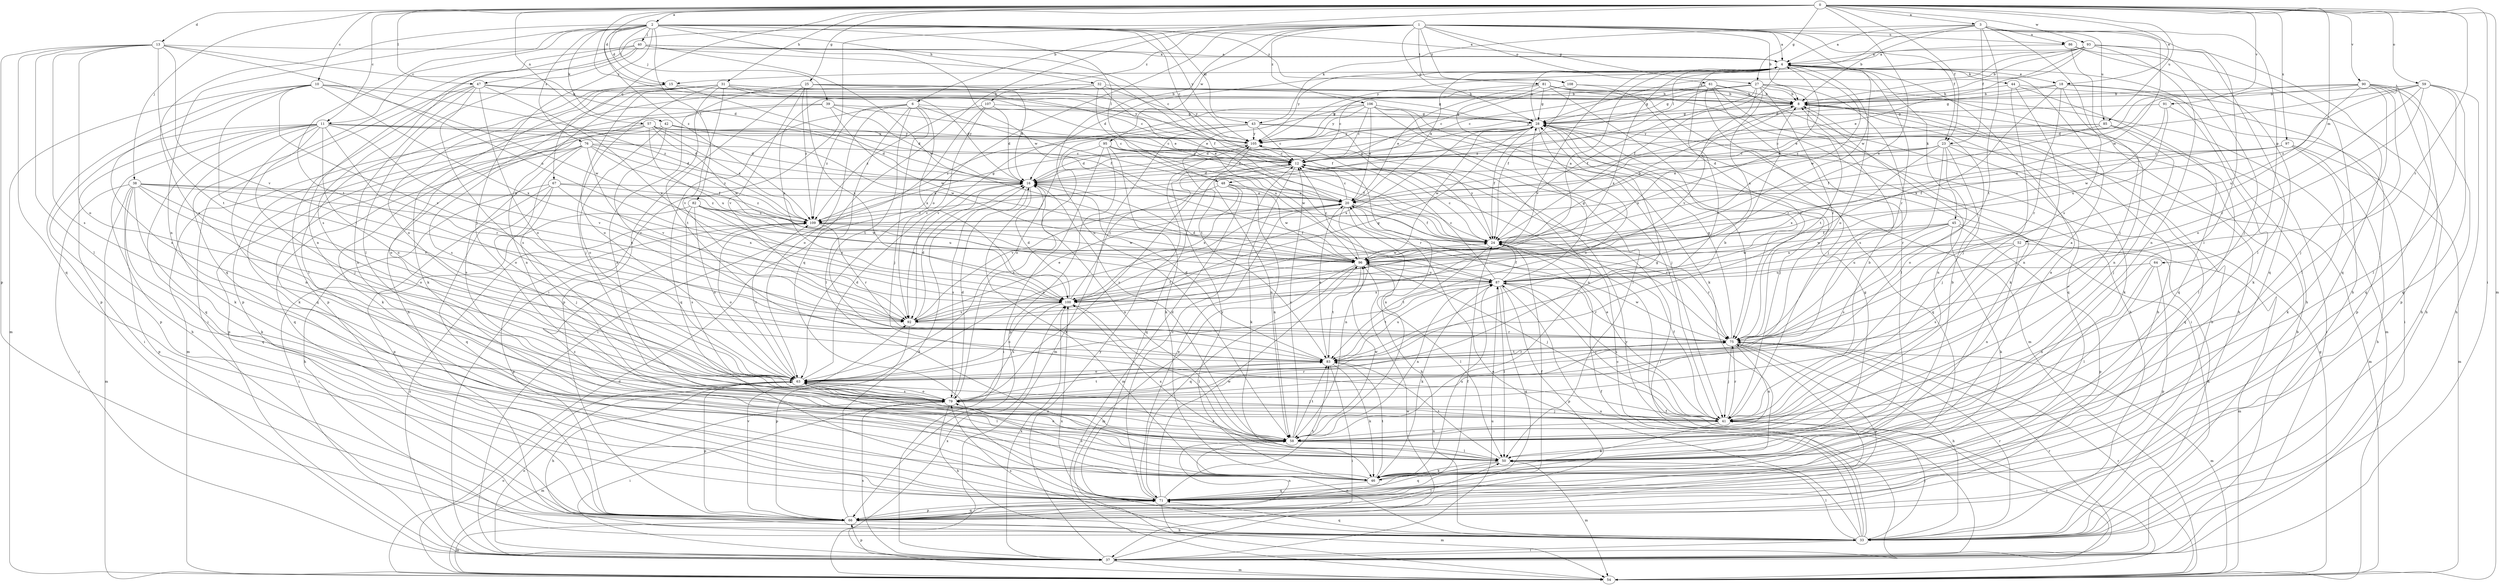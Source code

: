 strict digraph  {
0;
1;
2;
3;
4;
6;
8;
10;
11;
12;
13;
15;
16;
18;
20;
23;
24;
25;
27;
28;
31;
32;
33;
37;
38;
39;
40;
41;
42;
43;
44;
45;
46;
47;
48;
50;
52;
54;
57;
58;
59;
61;
63;
64;
66;
67;
71;
75;
76;
79;
81;
82;
83;
85;
86;
87;
90;
91;
92;
93;
95;
96;
97;
100;
105;
106;
107;
108;
109;
0 -> 2  [label=a];
0 -> 3  [label=a];
0 -> 6  [label=b];
0 -> 10  [label=c];
0 -> 11  [label=c];
0 -> 13  [label=d];
0 -> 15  [label=d];
0 -> 18  [label=e];
0 -> 23  [label=f];
0 -> 25  [label=g];
0 -> 27  [label=g];
0 -> 31  [label=h];
0 -> 37  [label=i];
0 -> 38  [label=j];
0 -> 47  [label=l];
0 -> 52  [label=m];
0 -> 54  [label=m];
0 -> 57  [label=n];
0 -> 59  [label=o];
0 -> 67  [label=q];
0 -> 75  [label=r];
0 -> 85  [label=u];
0 -> 90  [label=v];
0 -> 91  [label=v];
0 -> 93  [label=w];
0 -> 97  [label=x];
0 -> 100  [label=x];
0 -> 105  [label=y];
1 -> 4  [label=a];
1 -> 8  [label=b];
1 -> 23  [label=f];
1 -> 27  [label=g];
1 -> 28  [label=g];
1 -> 37  [label=i];
1 -> 47  [label=l];
1 -> 58  [label=n];
1 -> 61  [label=o];
1 -> 63  [label=o];
1 -> 71  [label=q];
1 -> 81  [label=t];
1 -> 85  [label=u];
1 -> 86  [label=u];
1 -> 95  [label=w];
1 -> 96  [label=w];
1 -> 106  [label=z];
1 -> 107  [label=z];
1 -> 108  [label=z];
2 -> 4  [label=a];
2 -> 11  [label=c];
2 -> 12  [label=c];
2 -> 15  [label=d];
2 -> 32  [label=h];
2 -> 39  [label=j];
2 -> 40  [label=j];
2 -> 41  [label=j];
2 -> 42  [label=k];
2 -> 43  [label=k];
2 -> 48  [label=l];
2 -> 58  [label=n];
2 -> 76  [label=s];
2 -> 79  [label=s];
2 -> 82  [label=t];
2 -> 83  [label=t];
2 -> 96  [label=w];
2 -> 105  [label=y];
2 -> 108  [label=z];
2 -> 109  [label=z];
3 -> 4  [label=a];
3 -> 8  [label=b];
3 -> 23  [label=f];
3 -> 43  [label=k];
3 -> 48  [label=l];
3 -> 50  [label=l];
3 -> 64  [label=p];
3 -> 79  [label=s];
3 -> 83  [label=t];
3 -> 86  [label=u];
3 -> 96  [label=w];
4 -> 15  [label=d];
4 -> 16  [label=d];
4 -> 18  [label=e];
4 -> 24  [label=f];
4 -> 33  [label=h];
4 -> 44  [label=k];
4 -> 45  [label=k];
4 -> 63  [label=o];
4 -> 75  [label=r];
4 -> 83  [label=t];
4 -> 92  [label=v];
4 -> 96  [label=w];
4 -> 100  [label=x];
4 -> 105  [label=y];
6 -> 28  [label=g];
6 -> 41  [label=j];
6 -> 50  [label=l];
6 -> 63  [label=o];
6 -> 71  [label=q];
6 -> 83  [label=t];
6 -> 87  [label=u];
6 -> 100  [label=x];
6 -> 109  [label=z];
8 -> 28  [label=g];
8 -> 37  [label=i];
8 -> 46  [label=k];
8 -> 58  [label=n];
8 -> 100  [label=x];
8 -> 105  [label=y];
10 -> 8  [label=b];
10 -> 54  [label=m];
10 -> 66  [label=p];
10 -> 79  [label=s];
10 -> 83  [label=t];
10 -> 92  [label=v];
10 -> 96  [label=w];
10 -> 100  [label=x];
10 -> 109  [label=z];
11 -> 12  [label=c];
11 -> 16  [label=d];
11 -> 33  [label=h];
11 -> 37  [label=i];
11 -> 41  [label=j];
11 -> 46  [label=k];
11 -> 58  [label=n];
11 -> 63  [label=o];
11 -> 66  [label=p];
11 -> 71  [label=q];
11 -> 75  [label=r];
11 -> 92  [label=v];
11 -> 105  [label=y];
12 -> 16  [label=d];
12 -> 37  [label=i];
12 -> 46  [label=k];
12 -> 58  [label=n];
12 -> 71  [label=q];
12 -> 79  [label=s];
13 -> 4  [label=a];
13 -> 16  [label=d];
13 -> 50  [label=l];
13 -> 63  [label=o];
13 -> 66  [label=p];
13 -> 71  [label=q];
13 -> 79  [label=s];
13 -> 83  [label=t];
13 -> 87  [label=u];
13 -> 92  [label=v];
15 -> 8  [label=b];
15 -> 24  [label=f];
15 -> 50  [label=l];
15 -> 63  [label=o];
15 -> 105  [label=y];
16 -> 20  [label=e];
16 -> 28  [label=g];
16 -> 46  [label=k];
16 -> 58  [label=n];
16 -> 79  [label=s];
16 -> 92  [label=v];
18 -> 8  [label=b];
18 -> 28  [label=g];
18 -> 33  [label=h];
18 -> 46  [label=k];
18 -> 58  [label=n];
18 -> 75  [label=r];
18 -> 100  [label=x];
20 -> 4  [label=a];
20 -> 12  [label=c];
20 -> 24  [label=f];
20 -> 33  [label=h];
20 -> 58  [label=n];
20 -> 63  [label=o];
20 -> 75  [label=r];
20 -> 109  [label=z];
23 -> 12  [label=c];
23 -> 16  [label=d];
23 -> 20  [label=e];
23 -> 41  [label=j];
23 -> 54  [label=m];
23 -> 63  [label=o];
23 -> 71  [label=q];
23 -> 75  [label=r];
23 -> 100  [label=x];
24 -> 4  [label=a];
24 -> 8  [label=b];
24 -> 12  [label=c];
24 -> 75  [label=r];
24 -> 83  [label=t];
24 -> 96  [label=w];
24 -> 105  [label=y];
25 -> 8  [label=b];
25 -> 16  [label=d];
25 -> 24  [label=f];
25 -> 58  [label=n];
25 -> 66  [label=p];
25 -> 92  [label=v];
25 -> 100  [label=x];
25 -> 109  [label=z];
27 -> 8  [label=b];
27 -> 24  [label=f];
27 -> 28  [label=g];
27 -> 33  [label=h];
27 -> 75  [label=r];
27 -> 79  [label=s];
27 -> 83  [label=t];
27 -> 87  [label=u];
27 -> 92  [label=v];
27 -> 105  [label=y];
27 -> 109  [label=z];
28 -> 4  [label=a];
28 -> 16  [label=d];
28 -> 24  [label=f];
28 -> 41  [label=j];
28 -> 63  [label=o];
28 -> 71  [label=q];
28 -> 75  [label=r];
28 -> 96  [label=w];
28 -> 100  [label=x];
28 -> 105  [label=y];
31 -> 8  [label=b];
31 -> 12  [label=c];
31 -> 16  [label=d];
31 -> 28  [label=g];
31 -> 33  [label=h];
31 -> 41  [label=j];
31 -> 46  [label=k];
31 -> 58  [label=n];
31 -> 63  [label=o];
31 -> 83  [label=t];
31 -> 92  [label=v];
32 -> 8  [label=b];
32 -> 20  [label=e];
32 -> 24  [label=f];
32 -> 66  [label=p];
32 -> 100  [label=x];
32 -> 105  [label=y];
33 -> 8  [label=b];
33 -> 20  [label=e];
33 -> 24  [label=f];
33 -> 37  [label=i];
33 -> 41  [label=j];
33 -> 50  [label=l];
33 -> 58  [label=n];
33 -> 71  [label=q];
33 -> 75  [label=r];
33 -> 79  [label=s];
33 -> 87  [label=u];
33 -> 100  [label=x];
33 -> 105  [label=y];
37 -> 8  [label=b];
37 -> 12  [label=c];
37 -> 54  [label=m];
37 -> 63  [label=o];
37 -> 66  [label=p];
37 -> 75  [label=r];
37 -> 79  [label=s];
37 -> 87  [label=u];
37 -> 96  [label=w];
37 -> 100  [label=x];
37 -> 105  [label=y];
37 -> 109  [label=z];
38 -> 20  [label=e];
38 -> 37  [label=i];
38 -> 46  [label=k];
38 -> 54  [label=m];
38 -> 63  [label=o];
38 -> 66  [label=p];
38 -> 71  [label=q];
38 -> 92  [label=v];
38 -> 100  [label=x];
38 -> 109  [label=z];
39 -> 16  [label=d];
39 -> 20  [label=e];
39 -> 28  [label=g];
39 -> 71  [label=q];
39 -> 79  [label=s];
39 -> 96  [label=w];
40 -> 4  [label=a];
40 -> 12  [label=c];
40 -> 24  [label=f];
40 -> 50  [label=l];
40 -> 58  [label=n];
40 -> 71  [label=q];
40 -> 79  [label=s];
40 -> 96  [label=w];
41 -> 4  [label=a];
41 -> 8  [label=b];
41 -> 20  [label=e];
41 -> 24  [label=f];
41 -> 37  [label=i];
41 -> 46  [label=k];
41 -> 58  [label=n];
41 -> 75  [label=r];
41 -> 87  [label=u];
42 -> 16  [label=d];
42 -> 46  [label=k];
42 -> 63  [label=o];
42 -> 75  [label=r];
42 -> 96  [label=w];
42 -> 105  [label=y];
43 -> 12  [label=c];
43 -> 41  [label=j];
43 -> 54  [label=m];
43 -> 58  [label=n];
43 -> 63  [label=o];
43 -> 105  [label=y];
43 -> 109  [label=z];
44 -> 8  [label=b];
44 -> 37  [label=i];
44 -> 41  [label=j];
44 -> 58  [label=n];
44 -> 71  [label=q];
45 -> 24  [label=f];
45 -> 33  [label=h];
45 -> 46  [label=k];
45 -> 66  [label=p];
45 -> 79  [label=s];
45 -> 87  [label=u];
45 -> 96  [label=w];
46 -> 4  [label=a];
46 -> 71  [label=q];
46 -> 79  [label=s];
46 -> 83  [label=t];
46 -> 87  [label=u];
46 -> 105  [label=y];
46 -> 109  [label=z];
47 -> 8  [label=b];
47 -> 20  [label=e];
47 -> 37  [label=i];
47 -> 58  [label=n];
47 -> 63  [label=o];
47 -> 66  [label=p];
47 -> 79  [label=s];
47 -> 100  [label=x];
48 -> 20  [label=e];
48 -> 54  [label=m];
48 -> 58  [label=n];
48 -> 92  [label=v];
48 -> 96  [label=w];
48 -> 100  [label=x];
50 -> 8  [label=b];
50 -> 28  [label=g];
50 -> 46  [label=k];
50 -> 54  [label=m];
50 -> 63  [label=o];
50 -> 71  [label=q];
50 -> 83  [label=t];
50 -> 100  [label=x];
52 -> 54  [label=m];
52 -> 58  [label=n];
52 -> 79  [label=s];
52 -> 87  [label=u];
52 -> 96  [label=w];
54 -> 16  [label=d];
54 -> 24  [label=f];
54 -> 28  [label=g];
54 -> 63  [label=o];
54 -> 75  [label=r];
54 -> 100  [label=x];
57 -> 12  [label=c];
57 -> 16  [label=d];
57 -> 46  [label=k];
57 -> 54  [label=m];
57 -> 63  [label=o];
57 -> 87  [label=u];
57 -> 96  [label=w];
57 -> 105  [label=y];
57 -> 109  [label=z];
58 -> 12  [label=c];
58 -> 16  [label=d];
58 -> 50  [label=l];
58 -> 63  [label=o];
58 -> 79  [label=s];
58 -> 83  [label=t];
58 -> 96  [label=w];
59 -> 8  [label=b];
59 -> 16  [label=d];
59 -> 33  [label=h];
59 -> 50  [label=l];
59 -> 63  [label=o];
59 -> 71  [label=q];
59 -> 75  [label=r];
59 -> 109  [label=z];
61 -> 8  [label=b];
61 -> 12  [label=c];
61 -> 28  [label=g];
61 -> 41  [label=j];
61 -> 46  [label=k];
61 -> 50  [label=l];
61 -> 71  [label=q];
63 -> 8  [label=b];
63 -> 16  [label=d];
63 -> 33  [label=h];
63 -> 41  [label=j];
63 -> 50  [label=l];
63 -> 66  [label=p];
63 -> 79  [label=s];
63 -> 109  [label=z];
64 -> 50  [label=l];
64 -> 58  [label=n];
64 -> 66  [label=p];
64 -> 87  [label=u];
66 -> 8  [label=b];
66 -> 16  [label=d];
66 -> 24  [label=f];
66 -> 33  [label=h];
66 -> 50  [label=l];
66 -> 54  [label=m];
66 -> 58  [label=n];
66 -> 71  [label=q];
66 -> 75  [label=r];
66 -> 92  [label=v];
67 -> 20  [label=e];
67 -> 33  [label=h];
67 -> 41  [label=j];
67 -> 66  [label=p];
67 -> 71  [label=q];
67 -> 100  [label=x];
67 -> 109  [label=z];
71 -> 12  [label=c];
71 -> 20  [label=e];
71 -> 24  [label=f];
71 -> 54  [label=m];
71 -> 66  [label=p];
71 -> 83  [label=t];
71 -> 96  [label=w];
75 -> 28  [label=g];
75 -> 33  [label=h];
75 -> 41  [label=j];
75 -> 54  [label=m];
75 -> 58  [label=n];
75 -> 66  [label=p];
75 -> 83  [label=t];
75 -> 96  [label=w];
76 -> 12  [label=c];
76 -> 16  [label=d];
76 -> 24  [label=f];
76 -> 63  [label=o];
76 -> 66  [label=p];
76 -> 71  [label=q];
76 -> 79  [label=s];
76 -> 92  [label=v];
76 -> 109  [label=z];
79 -> 16  [label=d];
79 -> 28  [label=g];
79 -> 33  [label=h];
79 -> 37  [label=i];
79 -> 41  [label=j];
79 -> 54  [label=m];
79 -> 63  [label=o];
79 -> 75  [label=r];
79 -> 83  [label=t];
81 -> 8  [label=b];
81 -> 12  [label=c];
81 -> 20  [label=e];
81 -> 28  [label=g];
81 -> 33  [label=h];
81 -> 37  [label=i];
81 -> 46  [label=k];
81 -> 54  [label=m];
81 -> 75  [label=r];
82 -> 37  [label=i];
82 -> 63  [label=o];
82 -> 79  [label=s];
82 -> 87  [label=u];
82 -> 96  [label=w];
82 -> 100  [label=x];
82 -> 109  [label=z];
83 -> 16  [label=d];
83 -> 20  [label=e];
83 -> 37  [label=i];
83 -> 46  [label=k];
83 -> 63  [label=o];
83 -> 75  [label=r];
83 -> 87  [label=u];
85 -> 12  [label=c];
85 -> 24  [label=f];
85 -> 41  [label=j];
85 -> 50  [label=l];
85 -> 105  [label=y];
86 -> 4  [label=a];
86 -> 33  [label=h];
86 -> 41  [label=j];
86 -> 71  [label=q];
87 -> 12  [label=c];
87 -> 16  [label=d];
87 -> 24  [label=f];
87 -> 28  [label=g];
87 -> 41  [label=j];
87 -> 46  [label=k];
87 -> 50  [label=l];
87 -> 58  [label=n];
87 -> 66  [label=p];
87 -> 71  [label=q];
87 -> 75  [label=r];
87 -> 83  [label=t];
87 -> 100  [label=x];
90 -> 8  [label=b];
90 -> 20  [label=e];
90 -> 33  [label=h];
90 -> 41  [label=j];
90 -> 50  [label=l];
90 -> 66  [label=p];
90 -> 71  [label=q];
90 -> 87  [label=u];
90 -> 109  [label=z];
91 -> 28  [label=g];
91 -> 66  [label=p];
91 -> 87  [label=u];
91 -> 96  [label=w];
92 -> 16  [label=d];
92 -> 20  [label=e];
92 -> 24  [label=f];
92 -> 28  [label=g];
92 -> 66  [label=p];
92 -> 75  [label=r];
93 -> 4  [label=a];
93 -> 8  [label=b];
93 -> 16  [label=d];
93 -> 20  [label=e];
93 -> 28  [label=g];
93 -> 41  [label=j];
93 -> 50  [label=l];
93 -> 58  [label=n];
93 -> 71  [label=q];
93 -> 105  [label=y];
95 -> 12  [label=c];
95 -> 24  [label=f];
95 -> 37  [label=i];
95 -> 46  [label=k];
95 -> 66  [label=p];
95 -> 75  [label=r];
95 -> 79  [label=s];
95 -> 96  [label=w];
96 -> 4  [label=a];
96 -> 12  [label=c];
96 -> 41  [label=j];
96 -> 50  [label=l];
96 -> 54  [label=m];
96 -> 71  [label=q];
96 -> 83  [label=t];
96 -> 87  [label=u];
97 -> 12  [label=c];
97 -> 20  [label=e];
97 -> 24  [label=f];
97 -> 33  [label=h];
97 -> 46  [label=k];
97 -> 54  [label=m];
100 -> 12  [label=c];
100 -> 16  [label=d];
100 -> 50  [label=l];
100 -> 63  [label=o];
100 -> 79  [label=s];
100 -> 92  [label=v];
105 -> 12  [label=c];
105 -> 16  [label=d];
105 -> 58  [label=n];
106 -> 12  [label=c];
106 -> 20  [label=e];
106 -> 28  [label=g];
106 -> 41  [label=j];
106 -> 50  [label=l];
106 -> 54  [label=m];
106 -> 83  [label=t];
106 -> 92  [label=v];
106 -> 105  [label=y];
107 -> 16  [label=d];
107 -> 28  [label=g];
107 -> 37  [label=i];
107 -> 92  [label=v];
107 -> 109  [label=z];
108 -> 8  [label=b];
108 -> 12  [label=c];
108 -> 24  [label=f];
108 -> 75  [label=r];
109 -> 24  [label=f];
109 -> 28  [label=g];
109 -> 63  [label=o];
109 -> 66  [label=p];
109 -> 75  [label=r];
109 -> 96  [label=w];
}
